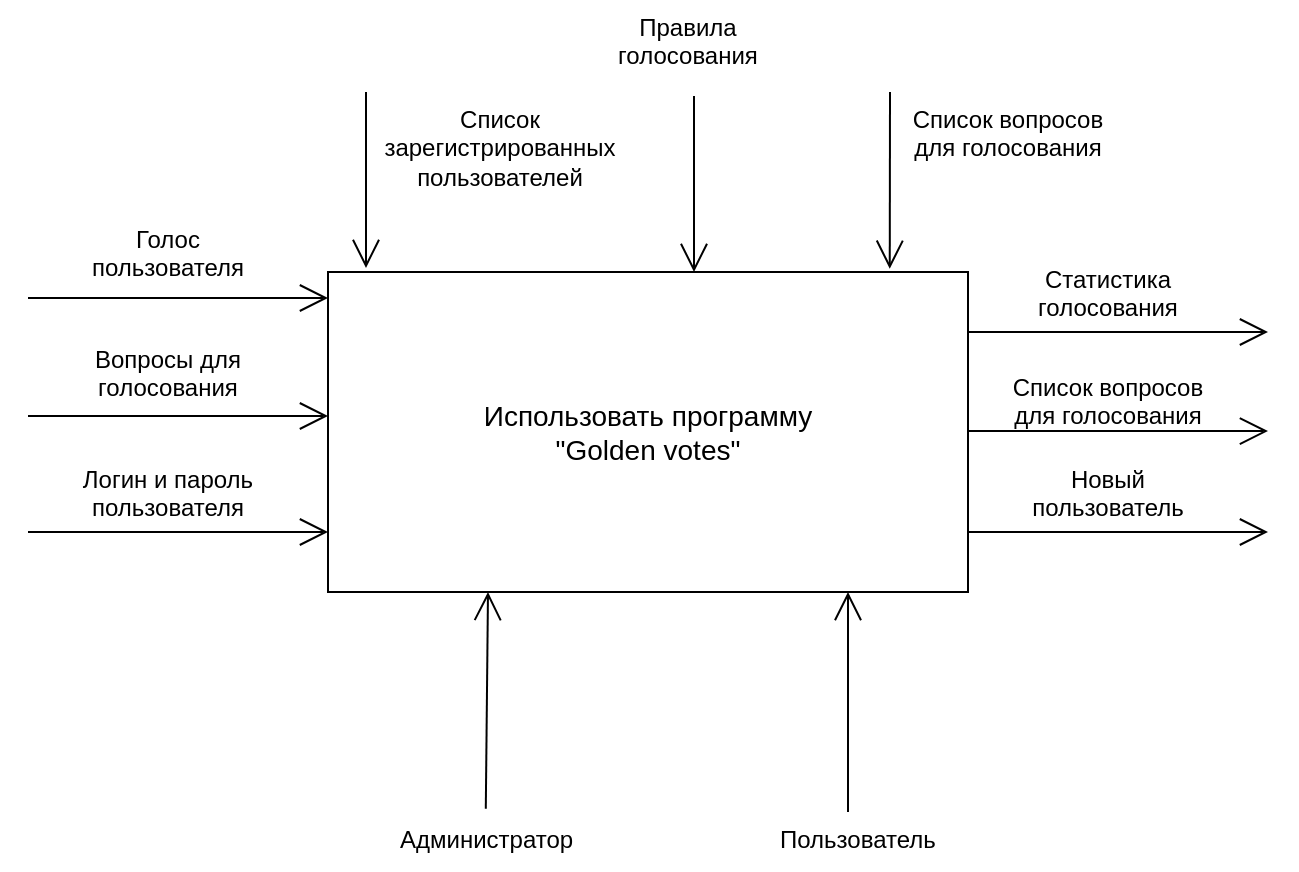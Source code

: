 <mxfile>
    <diagram id="A6_16U9lpdKuN1-nRq8M" name="0_level">
        <mxGraphModel dx="954" dy="647" grid="0" gridSize="10" guides="1" tooltips="1" connect="1" arrows="1" fold="1" page="1" pageScale="1" pageWidth="827" pageHeight="1169" math="0" shadow="0">
            <root>
                <mxCell id="0"/>
                <mxCell id="1" parent="0"/>
                <mxCell id="2" value="&lt;font style=&quot;font-size: 14px;&quot;&gt;Использовать программу&lt;/font&gt;&lt;div&gt;&lt;font style=&quot;font-size: 14px;&quot;&gt;&quot;Golden votes&quot;&lt;/font&gt;&lt;/div&gt;" style="html=1;whiteSpace=wrap;" parent="1" vertex="1">
                    <mxGeometry x="240" y="250" width="320" height="160" as="geometry"/>
                </mxCell>
                <mxCell id="3" value="" style="endArrow=open;endFill=1;endSize=12;html=1;entryX=0.25;entryY=1;entryDx=0;entryDy=0;exitX=0.489;exitY=-0.063;exitDx=0;exitDy=0;exitPerimeter=0;" parent="1" source="5" target="2" edge="1">
                    <mxGeometry width="160" relative="1" as="geometry">
                        <mxPoint x="320" y="510" as="sourcePoint"/>
                        <mxPoint x="540" y="500" as="targetPoint"/>
                    </mxGeometry>
                </mxCell>
                <mxCell id="4" value="" style="endArrow=open;endFill=1;endSize=12;html=1;entryX=0.25;entryY=1;entryDx=0;entryDy=0;" parent="1" edge="1">
                    <mxGeometry width="160" relative="1" as="geometry">
                        <mxPoint x="500" y="520" as="sourcePoint"/>
                        <mxPoint x="500" y="410" as="targetPoint"/>
                    </mxGeometry>
                </mxCell>
                <mxCell id="5" value="Администратор" style="text;strokeColor=none;fillColor=none;align=left;verticalAlign=top;spacingLeft=4;spacingRight=4;overflow=hidden;rotatable=0;points=[[0,0.5],[1,0.5]];portConstraint=eastwest;whiteSpace=wrap;html=1;" parent="1" vertex="1">
                    <mxGeometry x="270" y="520" width="100" height="26" as="geometry"/>
                </mxCell>
                <mxCell id="6" value="Пользователь" style="text;strokeColor=none;fillColor=none;align=left;verticalAlign=top;spacingLeft=4;spacingRight=4;overflow=hidden;rotatable=0;points=[[0,0.5],[1,0.5]];portConstraint=eastwest;whiteSpace=wrap;html=1;" parent="1" vertex="1">
                    <mxGeometry x="460" y="520" width="100" height="26" as="geometry"/>
                </mxCell>
                <mxCell id="7" value="" style="endArrow=open;endFill=1;endSize=12;html=1;entryX=0;entryY=0.75;entryDx=0;entryDy=0;" parent="1" edge="1">
                    <mxGeometry width="160" relative="1" as="geometry">
                        <mxPoint x="90" y="322" as="sourcePoint"/>
                        <mxPoint x="240" y="322.0" as="targetPoint"/>
                    </mxGeometry>
                </mxCell>
                <mxCell id="8" value="Вопросы для голосования" style="text;strokeColor=none;fillColor=none;align=center;verticalAlign=top;spacingLeft=4;spacingRight=4;overflow=hidden;rotatable=0;points=[[0,0.5],[1,0.5]];portConstraint=eastwest;whiteSpace=wrap;html=1;" parent="1" vertex="1">
                    <mxGeometry x="100" y="280" width="120" height="38" as="geometry"/>
                </mxCell>
                <mxCell id="10" value="" style="endArrow=open;endFill=1;endSize=12;html=1;entryX=0;entryY=0.75;entryDx=0;entryDy=0;" parent="1" edge="1">
                    <mxGeometry width="160" relative="1" as="geometry">
                        <mxPoint x="90" y="263" as="sourcePoint"/>
                        <mxPoint x="240" y="263" as="targetPoint"/>
                    </mxGeometry>
                </mxCell>
                <mxCell id="11" value="Голос пользователя" style="text;strokeColor=none;fillColor=none;align=center;verticalAlign=top;spacingLeft=4;spacingRight=4;overflow=hidden;rotatable=0;points=[[0,0.5],[1,0.5]];portConstraint=eastwest;whiteSpace=wrap;html=1;" parent="1" vertex="1">
                    <mxGeometry x="100" y="220" width="120" height="39" as="geometry"/>
                </mxCell>
                <mxCell id="13" value="" style="endArrow=open;endFill=1;endSize=12;html=1;entryX=0.688;entryY=-0.01;entryDx=0;entryDy=0;entryPerimeter=0;" parent="1" edge="1">
                    <mxGeometry width="160" relative="1" as="geometry">
                        <mxPoint x="521" y="160" as="sourcePoint"/>
                        <mxPoint x="520.88" y="248.4" as="targetPoint"/>
                    </mxGeometry>
                </mxCell>
                <mxCell id="14" value="Список вопросов для голосования" style="text;strokeColor=none;fillColor=none;align=center;verticalAlign=top;spacingLeft=4;spacingRight=4;overflow=hidden;rotatable=0;points=[[0,0.5],[1,0.5]];portConstraint=eastwest;whiteSpace=wrap;html=1;" parent="1" vertex="1">
                    <mxGeometry x="520" y="160" width="120" height="46" as="geometry"/>
                </mxCell>
                <mxCell id="15" value="" style="endArrow=open;endFill=1;endSize=12;html=1;entryX=0.688;entryY=-0.01;entryDx=0;entryDy=0;entryPerimeter=0;" parent="1" edge="1">
                    <mxGeometry width="160" relative="1" as="geometry">
                        <mxPoint x="423" y="162" as="sourcePoint"/>
                        <mxPoint x="423" y="250" as="targetPoint"/>
                    </mxGeometry>
                </mxCell>
                <mxCell id="16" value="" style="endArrow=open;endFill=1;endSize=12;html=1;entryX=0;entryY=0.75;entryDx=0;entryDy=0;" parent="1" edge="1">
                    <mxGeometry width="160" relative="1" as="geometry">
                        <mxPoint x="90" y="380" as="sourcePoint"/>
                        <mxPoint x="240" y="380.0" as="targetPoint"/>
                    </mxGeometry>
                </mxCell>
                <mxCell id="18" value="Логин и пароль пользователя" style="text;strokeColor=none;fillColor=none;align=center;verticalAlign=top;spacingLeft=4;spacingRight=4;overflow=hidden;rotatable=0;points=[[0,0.5],[1,0.5]];portConstraint=eastwest;whiteSpace=wrap;html=1;" parent="1" vertex="1">
                    <mxGeometry x="100" y="340" width="120" height="36" as="geometry"/>
                </mxCell>
                <mxCell id="19" value="Правила голосования" style="text;strokeColor=none;fillColor=none;align=center;verticalAlign=top;spacingLeft=4;spacingRight=4;overflow=hidden;rotatable=0;points=[[0,0.5],[1,0.5]];portConstraint=eastwest;whiteSpace=wrap;html=1;" parent="1" vertex="1">
                    <mxGeometry x="360" y="114" width="120" height="46" as="geometry"/>
                </mxCell>
                <mxCell id="21" value="" style="endArrow=open;endFill=1;endSize=12;html=1;entryX=0.688;entryY=-0.01;entryDx=0;entryDy=0;entryPerimeter=0;" parent="1" edge="1">
                    <mxGeometry width="160" relative="1" as="geometry">
                        <mxPoint x="259" y="160" as="sourcePoint"/>
                        <mxPoint x="259" y="248" as="targetPoint"/>
                    </mxGeometry>
                </mxCell>
                <mxCell id="22" value="Список зарегистрированных пользователей" style="text;strokeColor=none;fillColor=none;align=center;verticalAlign=top;spacingLeft=4;spacingRight=4;overflow=hidden;rotatable=0;points=[[0,0.5],[1,0.5]];portConstraint=eastwest;whiteSpace=wrap;html=1;" parent="1" vertex="1">
                    <mxGeometry x="261" y="160" width="130" height="60" as="geometry"/>
                </mxCell>
                <mxCell id="23" value="" style="endArrow=open;endFill=1;endSize=12;html=1;" parent="1" edge="1">
                    <mxGeometry width="160" relative="1" as="geometry">
                        <mxPoint x="560" y="280" as="sourcePoint"/>
                        <mxPoint x="710" y="280" as="targetPoint"/>
                    </mxGeometry>
                </mxCell>
                <mxCell id="24" value="Статистика голосования" style="text;strokeColor=none;fillColor=none;align=center;verticalAlign=top;spacingLeft=4;spacingRight=4;overflow=hidden;rotatable=0;points=[[0,0.5],[1,0.5]];portConstraint=eastwest;whiteSpace=wrap;html=1;" parent="1" vertex="1">
                    <mxGeometry x="570" y="240" width="120" height="40" as="geometry"/>
                </mxCell>
                <mxCell id="26" value="" style="endArrow=open;endFill=1;endSize=12;html=1;" parent="1" edge="1">
                    <mxGeometry width="160" relative="1" as="geometry">
                        <mxPoint x="560" y="329.55" as="sourcePoint"/>
                        <mxPoint x="710" y="329.55" as="targetPoint"/>
                    </mxGeometry>
                </mxCell>
                <mxCell id="27" value="Список вопросов для голосования" style="text;strokeColor=none;fillColor=none;align=center;verticalAlign=top;spacingLeft=4;spacingRight=4;overflow=hidden;rotatable=0;points=[[0,0.5],[1,0.5]];portConstraint=eastwest;whiteSpace=wrap;html=1;" parent="1" vertex="1">
                    <mxGeometry x="570" y="294" width="120" height="46" as="geometry"/>
                </mxCell>
                <mxCell id="28" value="" style="endArrow=open;endFill=1;endSize=12;html=1;" parent="1" edge="1">
                    <mxGeometry width="160" relative="1" as="geometry">
                        <mxPoint x="560" y="380" as="sourcePoint"/>
                        <mxPoint x="710" y="380" as="targetPoint"/>
                    </mxGeometry>
                </mxCell>
                <mxCell id="29" value="Новый пользователь" style="text;strokeColor=none;fillColor=none;align=center;verticalAlign=top;spacingLeft=4;spacingRight=4;overflow=hidden;rotatable=0;points=[[0,0.5],[1,0.5]];portConstraint=eastwest;whiteSpace=wrap;html=1;" parent="1" vertex="1">
                    <mxGeometry x="570" y="340" width="120" height="36" as="geometry"/>
                </mxCell>
            </root>
        </mxGraphModel>
    </diagram>
    <diagram name="1_level" id="UUUbuqYD5XII6naIhhDW">
        <mxGraphModel dx="1739" dy="616" grid="0" gridSize="10" guides="1" tooltips="1" connect="1" arrows="1" fold="1" page="0" pageScale="1" pageWidth="827" pageHeight="1169" math="0" shadow="0">
            <root>
                <mxCell id="J31yBdEJYo_mVDCNvDCR-0"/>
                <mxCell id="J31yBdEJYo_mVDCNvDCR-1" parent="J31yBdEJYo_mVDCNvDCR-0"/>
                <mxCell id="J31yBdEJYo_mVDCNvDCR-2" value="&lt;span style=&quot;font-size: 14px;&quot;&gt;Зарегистрироваться&lt;/span&gt;" style="html=1;whiteSpace=wrap;fontStyle=0" vertex="1" parent="J31yBdEJYo_mVDCNvDCR-1">
                    <mxGeometry x="86" y="204" width="178" height="82" as="geometry"/>
                </mxCell>
                <mxCell id="J31yBdEJYo_mVDCNvDCR-3" value="" style="endArrow=open;endFill=1;endSize=12;html=1;entryX=0.25;entryY=1;entryDx=0;entryDy=0;exitX=0.445;exitY=-0.078;exitDx=0;exitDy=0;exitPerimeter=0;" edge="1" parent="J31yBdEJYo_mVDCNvDCR-1" source="J31yBdEJYo_mVDCNvDCR-5" target="qLyQZBsaBzIJoqX2kPU5-4">
                    <mxGeometry width="160" relative="1" as="geometry">
                        <mxPoint x="238" y="730" as="sourcePoint"/>
                        <mxPoint x="283" y="513" as="targetPoint"/>
                    </mxGeometry>
                </mxCell>
                <mxCell id="J31yBdEJYo_mVDCNvDCR-4" value="" style="endArrow=open;endFill=1;endSize=12;html=1;entryX=0.5;entryY=1;entryDx=0;entryDy=0;exitX=0.489;exitY=-0.007;exitDx=0;exitDy=0;exitPerimeter=0;" edge="1" parent="J31yBdEJYo_mVDCNvDCR-1" target="qLyQZBsaBzIJoqX2kPU5-2" source="J31yBdEJYo_mVDCNvDCR-6">
                    <mxGeometry width="160" relative="1" as="geometry">
                        <mxPoint x="500" y="640" as="sourcePoint"/>
                        <mxPoint x="500" y="513" as="targetPoint"/>
                    </mxGeometry>
                </mxCell>
                <mxCell id="J31yBdEJYo_mVDCNvDCR-5" value="Администратор" style="text;strokeColor=none;fillColor=none;align=left;verticalAlign=top;spacingLeft=4;spacingRight=4;overflow=hidden;rotatable=0;points=[[0,0.5],[1,0.5]];portConstraint=eastwest;whiteSpace=wrap;html=1;" vertex="1" parent="J31yBdEJYo_mVDCNvDCR-1">
                    <mxGeometry x="193" y="679" width="100" height="26" as="geometry"/>
                </mxCell>
                <mxCell id="J31yBdEJYo_mVDCNvDCR-6" value="Пользователь" style="text;strokeColor=none;fillColor=none;align=left;verticalAlign=top;spacingLeft=4;spacingRight=4;overflow=hidden;rotatable=0;points=[[0,0.5],[1,0.5]];portConstraint=eastwest;whiteSpace=wrap;html=1;" vertex="1" parent="J31yBdEJYo_mVDCNvDCR-1">
                    <mxGeometry x="517" y="679" width="100" height="26" as="geometry"/>
                </mxCell>
                <mxCell id="J31yBdEJYo_mVDCNvDCR-7" value="" style="endArrow=open;endFill=1;endSize=12;html=1;entryX=0;entryY=0.5;entryDx=0;entryDy=0;" edge="1" parent="J31yBdEJYo_mVDCNvDCR-1" target="qLyQZBsaBzIJoqX2kPU5-4">
                    <mxGeometry width="160" relative="1" as="geometry">
                        <mxPoint x="-150" y="354" as="sourcePoint"/>
                        <mxPoint x="-2" y="324" as="targetPoint"/>
                    </mxGeometry>
                </mxCell>
                <mxCell id="J31yBdEJYo_mVDCNvDCR-8" value="Вопросы для голосования" style="text;strokeColor=none;fillColor=none;align=center;verticalAlign=top;spacingLeft=4;spacingRight=4;overflow=hidden;rotatable=0;points=[[0,0.5],[1,0.5]];portConstraint=eastwest;whiteSpace=wrap;html=1;" vertex="1" parent="J31yBdEJYo_mVDCNvDCR-1">
                    <mxGeometry x="-152" y="320" width="183" height="25" as="geometry"/>
                </mxCell>
                <mxCell id="J31yBdEJYo_mVDCNvDCR-9" value="" style="endArrow=open;endFill=1;endSize=12;html=1;entryX=0;entryY=0.5;entryDx=0;entryDy=0;exitX=0.001;exitY=0.901;exitDx=0;exitDy=0;exitPerimeter=0;" edge="1" parent="J31yBdEJYo_mVDCNvDCR-1" target="qLyQZBsaBzIJoqX2kPU5-2" source="J31yBdEJYo_mVDCNvDCR-10">
                    <mxGeometry width="160" relative="1" as="geometry">
                        <mxPoint x="-160" y="436" as="sourcePoint"/>
                        <mxPoint x="-6" y="432" as="targetPoint"/>
                    </mxGeometry>
                </mxCell>
                <mxCell id="J31yBdEJYo_mVDCNvDCR-10" value="Голос пользователя" style="text;strokeColor=none;fillColor=none;align=center;verticalAlign=top;spacingLeft=4;spacingRight=4;overflow=hidden;rotatable=0;points=[[0,0.5],[1,0.5]];portConstraint=eastwest;whiteSpace=wrap;html=1;" vertex="1" parent="J31yBdEJYo_mVDCNvDCR-1">
                    <mxGeometry x="-153" y="411" width="138" height="25" as="geometry"/>
                </mxCell>
                <mxCell id="J31yBdEJYo_mVDCNvDCR-11" value="" style="endArrow=open;endFill=1;endSize=12;html=1;entryX=0.75;entryY=0;entryDx=0;entryDy=0;" edge="1" parent="J31yBdEJYo_mVDCNvDCR-1" target="qLyQZBsaBzIJoqX2kPU5-2">
                    <mxGeometry width="160" relative="1" as="geometry">
                        <mxPoint x="611" y="80" as="sourcePoint"/>
                        <mxPoint x="520.88" y="173.4" as="targetPoint"/>
                    </mxGeometry>
                </mxCell>
                <mxCell id="J31yBdEJYo_mVDCNvDCR-12" value="Список вопросов для голосования" style="text;strokeColor=none;fillColor=none;align=center;verticalAlign=top;spacingLeft=4;spacingRight=4;overflow=hidden;rotatable=0;points=[[0,0.5],[1,0.5]];portConstraint=eastwest;whiteSpace=wrap;html=1;" vertex="1" parent="J31yBdEJYo_mVDCNvDCR-1">
                    <mxGeometry x="610" y="76" width="120" height="46" as="geometry"/>
                </mxCell>
                <mxCell id="J31yBdEJYo_mVDCNvDCR-13" value="" style="endArrow=open;endFill=1;endSize=12;html=1;entryX=0.25;entryY=0;entryDx=0;entryDy=0;" edge="1" parent="J31yBdEJYo_mVDCNvDCR-1">
                    <mxGeometry width="160" relative="1" as="geometry">
                        <mxPoint x="519" y="80" as="sourcePoint"/>
                        <mxPoint x="521.5" y="395" as="targetPoint"/>
                    </mxGeometry>
                </mxCell>
                <mxCell id="J31yBdEJYo_mVDCNvDCR-14" value="" style="endArrow=open;endFill=1;endSize=12;html=1;entryX=0;entryY=0.5;entryDx=0;entryDy=0;" edge="1" parent="J31yBdEJYo_mVDCNvDCR-1" target="J31yBdEJYo_mVDCNvDCR-2">
                    <mxGeometry width="160" relative="1" as="geometry">
                        <mxPoint x="-149" y="245" as="sourcePoint"/>
                        <mxPoint x="1" y="248.0" as="targetPoint"/>
                    </mxGeometry>
                </mxCell>
                <mxCell id="J31yBdEJYo_mVDCNvDCR-15" value="Логин и пароль пользователя" style="text;strokeColor=none;fillColor=none;align=center;verticalAlign=top;spacingLeft=4;spacingRight=4;overflow=hidden;rotatable=0;points=[[0,0.5],[1,0.5]];portConstraint=eastwest;whiteSpace=wrap;html=1;" vertex="1" parent="J31yBdEJYo_mVDCNvDCR-1">
                    <mxGeometry x="-152" y="219" width="191" height="24" as="geometry"/>
                </mxCell>
                <mxCell id="J31yBdEJYo_mVDCNvDCR-16" value="Правила голосования" style="text;strokeColor=none;fillColor=none;align=center;verticalAlign=top;spacingLeft=4;spacingRight=4;overflow=hidden;rotatable=0;points=[[0,0.5],[1,0.5]];portConstraint=eastwest;whiteSpace=wrap;html=1;" vertex="1" parent="J31yBdEJYo_mVDCNvDCR-1">
                    <mxGeometry x="400" y="76" width="120" height="46" as="geometry"/>
                </mxCell>
                <mxCell id="J31yBdEJYo_mVDCNvDCR-17" value="" style="endArrow=open;endFill=1;endSize=12;html=1;entryX=0.5;entryY=0;entryDx=0;entryDy=0;" edge="1" parent="J31yBdEJYo_mVDCNvDCR-1" target="J31yBdEJYo_mVDCNvDCR-2">
                    <mxGeometry width="160" relative="1" as="geometry">
                        <mxPoint x="175" y="80" as="sourcePoint"/>
                        <mxPoint x="259" y="173" as="targetPoint"/>
                    </mxGeometry>
                </mxCell>
                <mxCell id="J31yBdEJYo_mVDCNvDCR-18" value="Список зарегистрированных пользователей" style="text;strokeColor=none;fillColor=none;align=center;verticalAlign=top;spacingLeft=4;spacingRight=4;overflow=hidden;rotatable=0;points=[[0,0.5],[1,0.5]];portConstraint=eastwest;whiteSpace=wrap;html=1;" vertex="1" parent="J31yBdEJYo_mVDCNvDCR-1">
                    <mxGeometry x="39" y="76" width="130" height="60" as="geometry"/>
                </mxCell>
                <mxCell id="J31yBdEJYo_mVDCNvDCR-19" value="" style="endArrow=open;endFill=1;endSize=12;html=1;exitX=1;exitY=0.5;exitDx=0;exitDy=0;" edge="1" parent="J31yBdEJYo_mVDCNvDCR-1" source="qLyQZBsaBzIJoqX2kPU5-2">
                    <mxGeometry width="160" relative="1" as="geometry">
                        <mxPoint x="758" y="449" as="sourcePoint"/>
                        <mxPoint x="920" y="436" as="targetPoint"/>
                    </mxGeometry>
                </mxCell>
                <mxCell id="J31yBdEJYo_mVDCNvDCR-20" value="Статистика голосования" style="text;strokeColor=none;fillColor=none;align=center;verticalAlign=top;spacingLeft=4;spacingRight=4;overflow=hidden;rotatable=0;points=[[0,0.5],[1,0.5]];portConstraint=eastwest;whiteSpace=wrap;html=1;" vertex="1" parent="J31yBdEJYo_mVDCNvDCR-1">
                    <mxGeometry x="698" y="411" width="204" height="25" as="geometry"/>
                </mxCell>
                <mxCell id="J31yBdEJYo_mVDCNvDCR-21" value="" style="endArrow=open;endFill=1;endSize=12;html=1;exitX=1;exitY=0.5;exitDx=0;exitDy=0;" edge="1" parent="J31yBdEJYo_mVDCNvDCR-1" source="qLyQZBsaBzIJoqX2kPU5-4">
                    <mxGeometry width="160" relative="1" as="geometry">
                        <mxPoint x="740" y="353.47" as="sourcePoint"/>
                        <mxPoint x="920" y="354" as="targetPoint"/>
                    </mxGeometry>
                </mxCell>
                <mxCell id="J31yBdEJYo_mVDCNvDCR-22" value="Список вопросов для голосования" style="text;strokeColor=none;fillColor=none;align=center;verticalAlign=top;spacingLeft=4;spacingRight=4;overflow=hidden;rotatable=0;points=[[0,0.5],[1,0.5]];portConstraint=eastwest;whiteSpace=wrap;html=1;" vertex="1" parent="J31yBdEJYo_mVDCNvDCR-1">
                    <mxGeometry x="650" y="322" width="250" height="23" as="geometry"/>
                </mxCell>
                <mxCell id="J31yBdEJYo_mVDCNvDCR-23" value="" style="endArrow=open;endFill=1;endSize=12;html=1;exitX=1;exitY=0.5;exitDx=0;exitDy=0;" edge="1" parent="J31yBdEJYo_mVDCNvDCR-1" source="J31yBdEJYo_mVDCNvDCR-2">
                    <mxGeometry width="160" relative="1" as="geometry">
                        <mxPoint x="763" y="242" as="sourcePoint"/>
                        <mxPoint x="920" y="245" as="targetPoint"/>
                    </mxGeometry>
                </mxCell>
                <mxCell id="J31yBdEJYo_mVDCNvDCR-24" value="Новый пользователь" style="text;strokeColor=none;fillColor=none;align=center;verticalAlign=top;spacingLeft=4;spacingRight=4;overflow=hidden;rotatable=0;points=[[0,0.5],[1,0.5]];portConstraint=eastwest;whiteSpace=wrap;html=1;" vertex="1" parent="J31yBdEJYo_mVDCNvDCR-1">
                    <mxGeometry x="740" y="219" width="143" height="22" as="geometry"/>
                </mxCell>
                <mxCell id="qLyQZBsaBzIJoqX2kPU5-0" value="&lt;span style=&quot;font-size: 14px;&quot;&gt;Просмотреть информацию о голосовании&lt;/span&gt;" style="html=1;whiteSpace=wrap;" vertex="1" parent="J31yBdEJYo_mVDCNvDCR-1">
                    <mxGeometry x="300" y="510" width="178" height="82" as="geometry"/>
                </mxCell>
                <mxCell id="qLyQZBsaBzIJoqX2kPU5-2" value="&lt;span style=&quot;font-size: 14px;&quot;&gt;Проголосовать&lt;/span&gt;" style="html=1;whiteSpace=wrap;" vertex="1" parent="J31yBdEJYo_mVDCNvDCR-1">
                    <mxGeometry x="478" y="395" width="178" height="82" as="geometry"/>
                </mxCell>
                <mxCell id="qLyQZBsaBzIJoqX2kPU5-3" value="" style="endArrow=open;endFill=1;endSize=12;html=1;entryX=0.75;entryY=0;entryDx=0;entryDy=0;" edge="1" parent="J31yBdEJYo_mVDCNvDCR-1" target="J31yBdEJYo_mVDCNvDCR-2">
                    <mxGeometry width="160" relative="1" as="geometry">
                        <mxPoint x="320" y="245" as="sourcePoint"/>
                        <mxPoint x="210" y="195" as="targetPoint"/>
                        <Array as="points">
                            <mxPoint x="320" y="150"/>
                            <mxPoint x="220" y="150"/>
                        </Array>
                    </mxGeometry>
                </mxCell>
                <mxCell id="qLyQZBsaBzIJoqX2kPU5-4" value="&lt;span style=&quot;font-size: 14px;&quot;&gt;Создать голосование&lt;/span&gt;" style="html=1;whiteSpace=wrap;" vertex="1" parent="J31yBdEJYo_mVDCNvDCR-1">
                    <mxGeometry x="193" y="313" width="178" height="82" as="geometry"/>
                </mxCell>
                <mxCell id="qLyQZBsaBzIJoqX2kPU5-5" value="" style="endArrow=open;endFill=1;endSize=12;html=1;entryX=0.5;entryY=0;entryDx=0;entryDy=0;" edge="1" parent="J31yBdEJYo_mVDCNvDCR-1" target="qLyQZBsaBzIJoqX2kPU5-4">
                    <mxGeometry width="160" relative="1" as="geometry">
                        <mxPoint x="520" y="280" as="sourcePoint"/>
                        <mxPoint x="278" y="313" as="targetPoint"/>
                        <Array as="points">
                            <mxPoint x="282" y="280"/>
                        </Array>
                    </mxGeometry>
                </mxCell>
                <mxCell id="qLyQZBsaBzIJoqX2kPU5-7" value="" style="endArrow=open;endFill=1;endSize=12;html=1;entryX=0.5;entryY=0;entryDx=0;entryDy=0;" edge="1" parent="J31yBdEJYo_mVDCNvDCR-1">
                    <mxGeometry width="160" relative="1" as="geometry">
                        <mxPoint x="380" y="280" as="sourcePoint"/>
                        <mxPoint x="379.0" y="510" as="targetPoint"/>
                    </mxGeometry>
                </mxCell>
                <mxCell id="qLyQZBsaBzIJoqX2kPU5-8" value="" style="endArrow=open;endFill=1;endSize=12;html=1;entryX=-0.006;entryY=0.536;entryDx=0;entryDy=0;entryPerimeter=0;" edge="1" parent="J31yBdEJYo_mVDCNvDCR-1" target="qLyQZBsaBzIJoqX2kPU5-0">
                    <mxGeometry width="160" relative="1" as="geometry">
                        <mxPoint x="140" y="354" as="sourcePoint"/>
                        <mxPoint x="140" y="580" as="targetPoint"/>
                        <Array as="points">
                            <mxPoint x="140" y="554"/>
                        </Array>
                    </mxGeometry>
                </mxCell>
                <mxCell id="qLyQZBsaBzIJoqX2kPU5-9" value="" style="endArrow=open;endFill=1;endSize=12;html=1;entryX=0.25;entryY=1;entryDx=0;entryDy=0;" edge="1" parent="J31yBdEJYo_mVDCNvDCR-1">
                    <mxGeometry width="160" relative="1" as="geometry">
                        <mxPoint x="237" y="640" as="sourcePoint"/>
                        <mxPoint x="351.5" y="592" as="targetPoint"/>
                        <Array as="points">
                            <mxPoint x="352" y="640"/>
                        </Array>
                    </mxGeometry>
                </mxCell>
                <mxCell id="qLyQZBsaBzIJoqX2kPU5-10" value="" style="endArrow=open;endFill=1;endSize=12;html=1;entryX=0.75;entryY=1;entryDx=0;entryDy=0;" edge="1" parent="J31yBdEJYo_mVDCNvDCR-1">
                    <mxGeometry width="160" relative="1" as="geometry">
                        <mxPoint x="566" y="640" as="sourcePoint"/>
                        <mxPoint x="429.5" y="592" as="targetPoint"/>
                        <Array as="points">
                            <mxPoint x="430" y="640"/>
                        </Array>
                    </mxGeometry>
                </mxCell>
                <mxCell id="qLyQZBsaBzIJoqX2kPU5-11" value="" style="endArrow=open;endFill=1;endSize=12;html=1;entryX=0.75;entryY=0;entryDx=0;entryDy=0;" edge="1" parent="J31yBdEJYo_mVDCNvDCR-1">
                    <mxGeometry width="160" relative="1" as="geometry">
                        <mxPoint x="612" y="312" as="sourcePoint"/>
                        <mxPoint x="442.5" y="510" as="targetPoint"/>
                        <Array as="points">
                            <mxPoint x="443" y="312"/>
                        </Array>
                    </mxGeometry>
                </mxCell>
                <mxCell id="qLyQZBsaBzIJoqX2kPU5-12" value="" style="endArrow=open;endFill=1;endSize=12;html=1;entryX=0.578;entryY=-0.008;entryDx=0;entryDy=0;entryPerimeter=0;" edge="1" parent="J31yBdEJYo_mVDCNvDCR-1">
                    <mxGeometry width="160" relative="1" as="geometry">
                        <mxPoint x="411" y="354" as="sourcePoint"/>
                        <mxPoint x="410.884" y="509.344" as="targetPoint"/>
                    </mxGeometry>
                </mxCell>
                <mxCell id="qLyQZBsaBzIJoqX2kPU5-13" value="" style="endArrow=none;endFill=0;endSize=12;html=1;exitX=1;exitY=0.5;exitDx=0;exitDy=0;" edge="1" parent="J31yBdEJYo_mVDCNvDCR-1">
                    <mxGeometry width="160" relative="1" as="geometry">
                        <mxPoint x="478" y="553.0" as="sourcePoint"/>
                        <mxPoint x="684" y="436" as="targetPoint"/>
                        <Array as="points">
                            <mxPoint x="684" y="555"/>
                        </Array>
                    </mxGeometry>
                </mxCell>
            </root>
        </mxGraphModel>
    </diagram>
</mxfile>